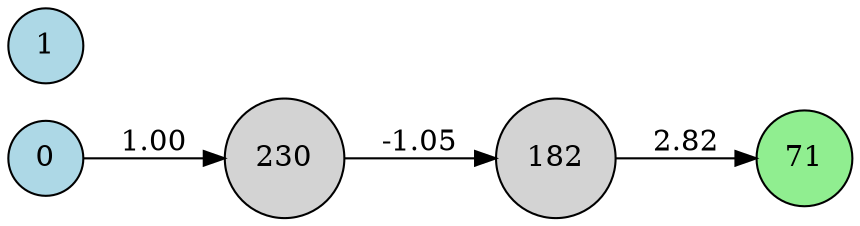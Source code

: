 digraph neat {
  rankdir=LR;
  node [shape=circle];
  node0 [label="0", style=filled, fillcolor=lightblue];
  node1 [label="1", style=filled, fillcolor=lightblue];
  node71 [label="71", style=filled, fillcolor=lightgreen];
  node182 [label="182", style=filled, fillcolor=lightgray];
  node230 [label="230", style=filled, fillcolor=lightgray];
  node182 -> node71 [label="2.82"];
  node0 -> node230 [label="1.00"];
  node230 -> node182 [label="-1.05"];
}
